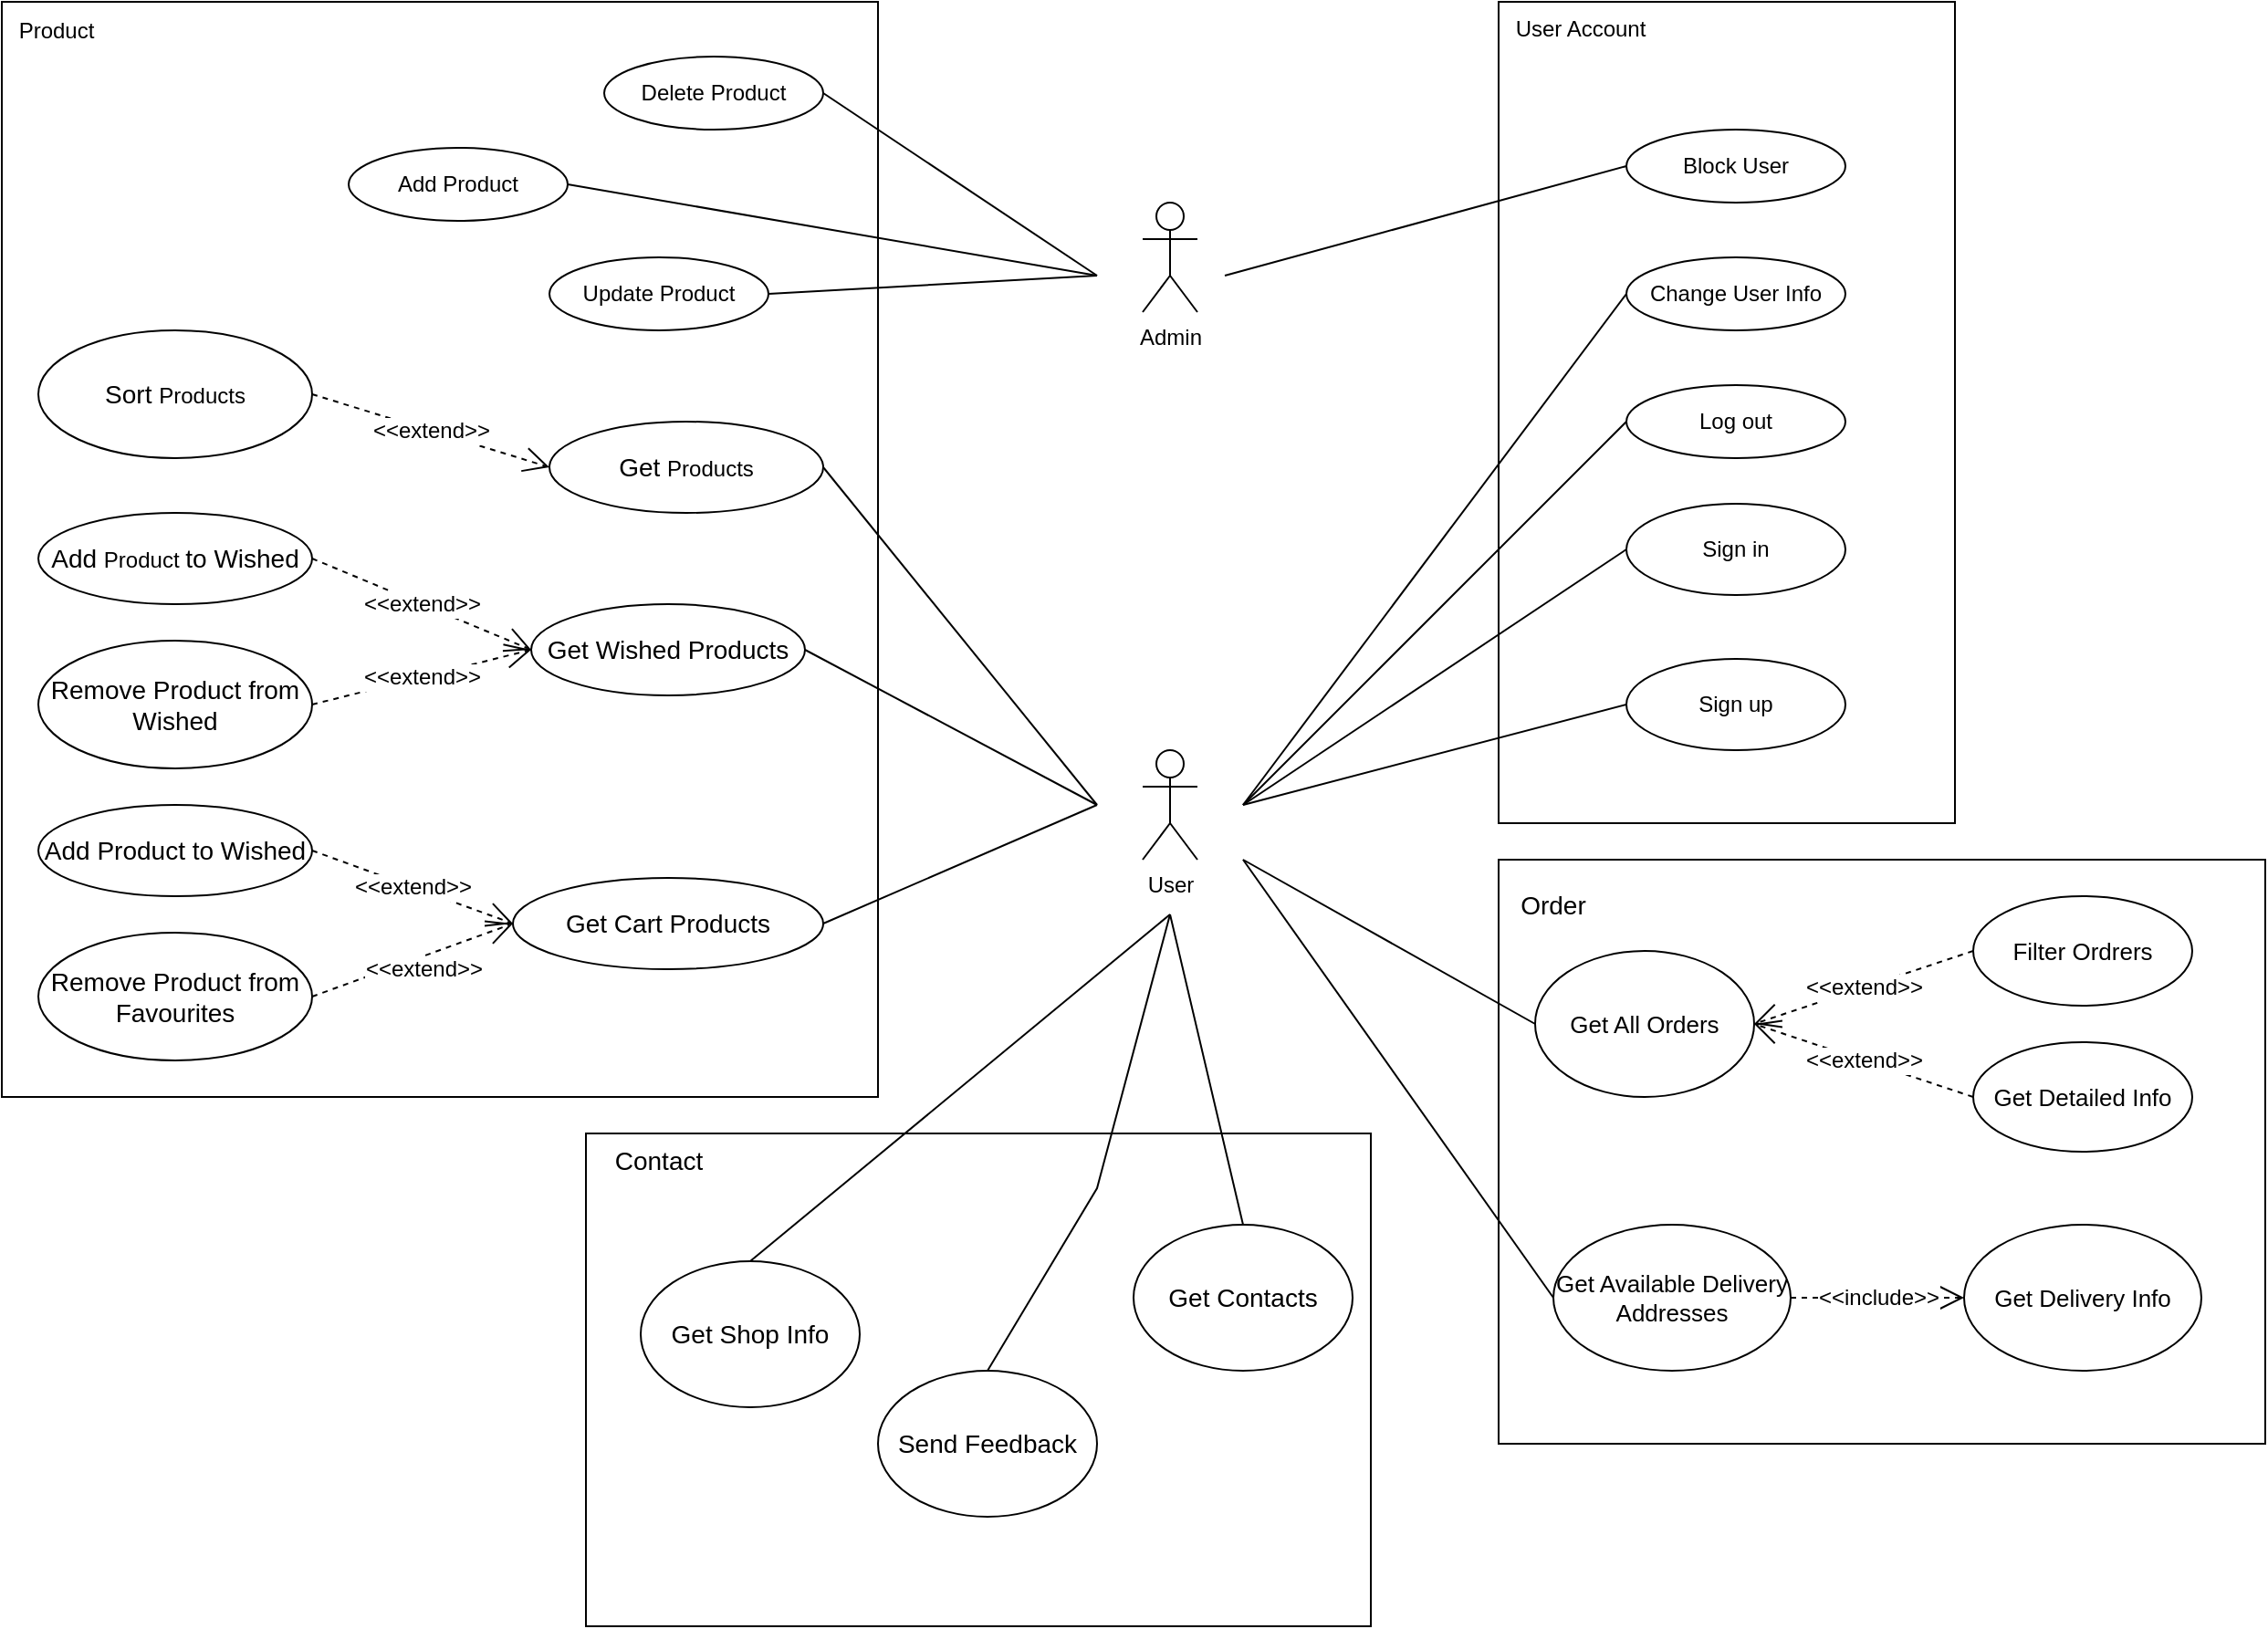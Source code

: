 <mxfile version="24.8.3">
  <diagram name="Page-1" id="ym9xCJt2W32C5rDBdn_t">
    <mxGraphModel dx="1434" dy="738" grid="1" gridSize="10" guides="1" tooltips="1" connect="1" arrows="1" fold="1" page="1" pageScale="1" pageWidth="1600" pageHeight="1600" math="0" shadow="0">
      <root>
        <mxCell id="0" />
        <mxCell id="1" parent="0" />
        <mxCell id="DtF0Jnr45TOtMwILKZpX-1" value="User" style="shape=umlActor;verticalLabelPosition=bottom;verticalAlign=top;html=1;outlineConnect=0;" parent="1" vertex="1">
          <mxGeometry x="785" y="660" width="30" height="60" as="geometry" />
        </mxCell>
        <mxCell id="DtF0Jnr45TOtMwILKZpX-2" value="" style="rounded=0;whiteSpace=wrap;html=1;" parent="1" vertex="1">
          <mxGeometry x="480" y="870" width="430" height="270" as="geometry" />
        </mxCell>
        <mxCell id="DtF0Jnr45TOtMwILKZpX-3" value="&lt;div style=&quot;font-size: 14px;&quot;&gt;Contact&lt;/div&gt;" style="text;html=1;align=center;verticalAlign=middle;whiteSpace=wrap;rounded=0;fontSize=14;" parent="1" vertex="1">
          <mxGeometry x="490" y="870" width="60" height="30" as="geometry" />
        </mxCell>
        <mxCell id="DtF0Jnr45TOtMwILKZpX-8" value="Get Contacts" style="ellipse;whiteSpace=wrap;html=1;fontSize=14;" parent="1" vertex="1">
          <mxGeometry x="780" y="920" width="120" height="80" as="geometry" />
        </mxCell>
        <mxCell id="DtF0Jnr45TOtMwILKZpX-10" value="" style="endArrow=none;html=1;rounded=0;exitX=0.5;exitY=0;exitDx=0;exitDy=0;" parent="1" source="DtF0Jnr45TOtMwILKZpX-8" edge="1">
          <mxGeometry width="50" height="50" relative="1" as="geometry">
            <mxPoint x="790" y="800" as="sourcePoint" />
            <mxPoint x="800" y="750" as="targetPoint" />
          </mxGeometry>
        </mxCell>
        <mxCell id="DtF0Jnr45TOtMwILKZpX-11" value="" style="rounded=0;whiteSpace=wrap;html=1;" parent="1" vertex="1">
          <mxGeometry x="160" y="250" width="480" height="600" as="geometry" />
        </mxCell>
        <mxCell id="DtF0Jnr45TOtMwILKZpX-12" value="&lt;span style=&quot;font-size: 12px;&quot;&gt;Product&lt;/span&gt;" style="text;html=1;align=center;verticalAlign=middle;whiteSpace=wrap;rounded=0;fontSize=14;" parent="1" vertex="1">
          <mxGeometry x="160" y="250" width="60" height="30" as="geometry" />
        </mxCell>
        <mxCell id="DtF0Jnr45TOtMwILKZpX-13" value="Get Wished Products" style="ellipse;whiteSpace=wrap;html=1;fontSize=14;" parent="1" vertex="1">
          <mxGeometry x="450" y="580" width="150" height="50" as="geometry" />
        </mxCell>
        <mxCell id="DtF0Jnr45TOtMwILKZpX-18" value="Get Cart Products" style="ellipse;whiteSpace=wrap;html=1;fontSize=14;" parent="1" vertex="1">
          <mxGeometry x="440" y="730" width="170" height="50" as="geometry" />
        </mxCell>
        <mxCell id="DtF0Jnr45TOtMwILKZpX-19" value="Add &lt;span style=&quot;font-size: 12px;&quot;&gt;Product&amp;nbsp;&lt;/span&gt;to Wished" style="ellipse;whiteSpace=wrap;html=1;fontSize=14;" parent="1" vertex="1">
          <mxGeometry x="180" y="530" width="150" height="50" as="geometry" />
        </mxCell>
        <mxCell id="DtF0Jnr45TOtMwILKZpX-20" value="Remove Product from Wished" style="ellipse;whiteSpace=wrap;html=1;fontSize=14;" parent="1" vertex="1">
          <mxGeometry x="180" y="600" width="150" height="70" as="geometry" />
        </mxCell>
        <mxCell id="DtF0Jnr45TOtMwILKZpX-22" value="&amp;lt;&amp;lt;extend&amp;gt;&amp;gt;" style="endArrow=open;endSize=12;dashed=1;html=1;rounded=0;exitX=1;exitY=0.5;exitDx=0;exitDy=0;entryX=0;entryY=0.5;entryDx=0;entryDy=0;fontSize=12;" parent="1" source="DtF0Jnr45TOtMwILKZpX-20" target="DtF0Jnr45TOtMwILKZpX-13" edge="1">
          <mxGeometry width="160" relative="1" as="geometry">
            <mxPoint x="410" y="730" as="sourcePoint" />
            <mxPoint x="570" y="730" as="targetPoint" />
          </mxGeometry>
        </mxCell>
        <mxCell id="DtF0Jnr45TOtMwILKZpX-23" value="&amp;lt;&amp;lt;extend&amp;gt;&amp;gt;" style="endArrow=open;endSize=12;dashed=1;html=1;rounded=0;exitX=1;exitY=0.5;exitDx=0;exitDy=0;entryX=0;entryY=0.5;entryDx=0;entryDy=0;fontSize=12;" parent="1" source="DtF0Jnr45TOtMwILKZpX-19" target="DtF0Jnr45TOtMwILKZpX-13" edge="1">
          <mxGeometry width="160" relative="1" as="geometry">
            <mxPoint x="370" y="560" as="sourcePoint" />
            <mxPoint x="450" y="490" as="targetPoint" />
          </mxGeometry>
        </mxCell>
        <mxCell id="DtF0Jnr45TOtMwILKZpX-24" value="Add Product to Wished" style="ellipse;whiteSpace=wrap;html=1;fontSize=14;" parent="1" vertex="1">
          <mxGeometry x="180" y="690" width="150" height="50" as="geometry" />
        </mxCell>
        <mxCell id="DtF0Jnr45TOtMwILKZpX-25" value="Remove Product from Favourites" style="ellipse;whiteSpace=wrap;html=1;fontSize=14;" parent="1" vertex="1">
          <mxGeometry x="180" y="760" width="150" height="70" as="geometry" />
        </mxCell>
        <mxCell id="DtF0Jnr45TOtMwILKZpX-26" value="&amp;lt;&amp;lt;extend&amp;gt;&amp;gt;" style="endArrow=open;endSize=12;dashed=1;html=1;rounded=0;entryX=0;entryY=0.5;entryDx=0;entryDy=0;fontSize=12;exitX=1;exitY=0.5;exitDx=0;exitDy=0;" parent="1" source="DtF0Jnr45TOtMwILKZpX-24" target="DtF0Jnr45TOtMwILKZpX-18" edge="1">
          <mxGeometry width="160" relative="1" as="geometry">
            <mxPoint x="390" y="645" as="sourcePoint" />
            <mxPoint x="460" y="615" as="targetPoint" />
          </mxGeometry>
        </mxCell>
        <mxCell id="DtF0Jnr45TOtMwILKZpX-28" value="&amp;lt;&amp;lt;extend&amp;gt;&amp;gt;" style="endArrow=open;endSize=12;dashed=1;html=1;rounded=0;entryX=0;entryY=0.5;entryDx=0;entryDy=0;fontSize=12;exitX=1;exitY=0.5;exitDx=0;exitDy=0;" parent="1" source="DtF0Jnr45TOtMwILKZpX-25" target="DtF0Jnr45TOtMwILKZpX-18" edge="1">
          <mxGeometry x="0.051" y="-6" width="160" relative="1" as="geometry">
            <mxPoint x="390" y="725" as="sourcePoint" />
            <mxPoint x="450" y="765" as="targetPoint" />
            <mxPoint x="1" as="offset" />
          </mxGeometry>
        </mxCell>
        <mxCell id="DtF0Jnr45TOtMwILKZpX-33" value="Get&amp;nbsp;&lt;span style=&quot;font-size: 12px;&quot;&gt;Products&lt;/span&gt;" style="ellipse;whiteSpace=wrap;html=1;fontSize=14;" parent="1" vertex="1">
          <mxGeometry x="460" y="480" width="150" height="50" as="geometry" />
        </mxCell>
        <mxCell id="DtF0Jnr45TOtMwILKZpX-35" value="Sort&amp;nbsp;&lt;span style=&quot;font-size: 12px;&quot;&gt;Products&lt;/span&gt;" style="ellipse;whiteSpace=wrap;html=1;fontSize=14;" parent="1" vertex="1">
          <mxGeometry x="180" y="430" width="150" height="70" as="geometry" />
        </mxCell>
        <mxCell id="DtF0Jnr45TOtMwILKZpX-36" value="&amp;lt;&amp;lt;extend&amp;gt;&amp;gt;" style="endArrow=open;endSize=12;dashed=1;html=1;rounded=0;exitX=1;exitY=0.5;exitDx=0;exitDy=0;entryX=0;entryY=0.5;entryDx=0;entryDy=0;fontSize=12;" parent="1" source="DtF0Jnr45TOtMwILKZpX-35" target="DtF0Jnr45TOtMwILKZpX-33" edge="1">
          <mxGeometry width="160" relative="1" as="geometry">
            <mxPoint x="410" y="560" as="sourcePoint" />
            <mxPoint x="570" y="560" as="targetPoint" />
          </mxGeometry>
        </mxCell>
        <mxCell id="DtF0Jnr45TOtMwILKZpX-38" value="Admin" style="shape=umlActor;verticalLabelPosition=bottom;verticalAlign=top;html=1;" parent="1" vertex="1">
          <mxGeometry x="785" y="360" width="30" height="60" as="geometry" />
        </mxCell>
        <mxCell id="DtF0Jnr45TOtMwILKZpX-41" value="Delete Product" style="ellipse;whiteSpace=wrap;html=1;" parent="1" vertex="1">
          <mxGeometry x="490" y="280" width="120" height="40" as="geometry" />
        </mxCell>
        <mxCell id="DtF0Jnr45TOtMwILKZpX-42" value="Add Product" style="ellipse;whiteSpace=wrap;html=1;" parent="1" vertex="1">
          <mxGeometry x="350" y="330" width="120" height="40" as="geometry" />
        </mxCell>
        <mxCell id="DtF0Jnr45TOtMwILKZpX-43" value="Update Product" style="ellipse;whiteSpace=wrap;html=1;" parent="1" vertex="1">
          <mxGeometry x="460" y="390" width="120" height="40" as="geometry" />
        </mxCell>
        <mxCell id="DtF0Jnr45TOtMwILKZpX-44" value="" style="endArrow=none;html=1;rounded=0;exitX=1;exitY=0.5;exitDx=0;exitDy=0;" parent="1" source="DtF0Jnr45TOtMwILKZpX-18" edge="1">
          <mxGeometry width="50" height="50" relative="1" as="geometry">
            <mxPoint x="720" y="930" as="sourcePoint" />
            <mxPoint x="760" y="690" as="targetPoint" />
          </mxGeometry>
        </mxCell>
        <mxCell id="DtF0Jnr45TOtMwILKZpX-45" value="" style="endArrow=none;html=1;rounded=0;exitX=1;exitY=0.5;exitDx=0;exitDy=0;" parent="1" source="DtF0Jnr45TOtMwILKZpX-13" edge="1">
          <mxGeometry width="50" height="50" relative="1" as="geometry">
            <mxPoint x="620" y="765" as="sourcePoint" />
            <mxPoint x="760" y="690" as="targetPoint" />
          </mxGeometry>
        </mxCell>
        <mxCell id="DtF0Jnr45TOtMwILKZpX-46" value="" style="endArrow=none;html=1;rounded=0;exitX=1;exitY=0.5;exitDx=0;exitDy=0;" parent="1" source="DtF0Jnr45TOtMwILKZpX-33" edge="1">
          <mxGeometry width="50" height="50" relative="1" as="geometry">
            <mxPoint x="610" y="615" as="sourcePoint" />
            <mxPoint x="760" y="690" as="targetPoint" />
          </mxGeometry>
        </mxCell>
        <mxCell id="DtF0Jnr45TOtMwILKZpX-47" value="" style="endArrow=none;html=1;rounded=0;entryX=1;entryY=0.5;entryDx=0;entryDy=0;" parent="1" target="DtF0Jnr45TOtMwILKZpX-41" edge="1">
          <mxGeometry width="50" height="50" relative="1" as="geometry">
            <mxPoint x="760" y="400" as="sourcePoint" />
            <mxPoint x="760" y="340" as="targetPoint" />
          </mxGeometry>
        </mxCell>
        <mxCell id="DtF0Jnr45TOtMwILKZpX-48" value="" style="endArrow=none;html=1;rounded=0;entryX=1;entryY=0.5;entryDx=0;entryDy=0;" parent="1" target="DtF0Jnr45TOtMwILKZpX-42" edge="1">
          <mxGeometry width="50" height="50" relative="1" as="geometry">
            <mxPoint x="760" y="400" as="sourcePoint" />
            <mxPoint x="600" y="300" as="targetPoint" />
          </mxGeometry>
        </mxCell>
        <mxCell id="DtF0Jnr45TOtMwILKZpX-49" value="" style="endArrow=none;html=1;rounded=0;entryX=1;entryY=0.5;entryDx=0;entryDy=0;" parent="1" target="DtF0Jnr45TOtMwILKZpX-43" edge="1">
          <mxGeometry width="50" height="50" relative="1" as="geometry">
            <mxPoint x="760" y="400" as="sourcePoint" />
            <mxPoint x="620" y="390" as="targetPoint" />
          </mxGeometry>
        </mxCell>
        <mxCell id="DtF0Jnr45TOtMwILKZpX-50" value="" style="rounded=0;whiteSpace=wrap;html=1;" parent="1" vertex="1">
          <mxGeometry x="980" y="250" width="250" height="450" as="geometry" />
        </mxCell>
        <mxCell id="DtF0Jnr45TOtMwILKZpX-51" value="Sign up" style="ellipse;whiteSpace=wrap;html=1;" parent="1" vertex="1">
          <mxGeometry x="1050" y="610" width="120" height="50" as="geometry" />
        </mxCell>
        <mxCell id="DtF0Jnr45TOtMwILKZpX-58" value="Sign in" style="ellipse;whiteSpace=wrap;html=1;" parent="1" vertex="1">
          <mxGeometry x="1050" y="525" width="120" height="50" as="geometry" />
        </mxCell>
        <mxCell id="DtF0Jnr45TOtMwILKZpX-63" value="Log out" style="ellipse;whiteSpace=wrap;html=1;" parent="1" vertex="1">
          <mxGeometry x="1050" y="460" width="120" height="40" as="geometry" />
        </mxCell>
        <mxCell id="DtF0Jnr45TOtMwILKZpX-64" value="Change User Info" style="ellipse;whiteSpace=wrap;html=1;" parent="1" vertex="1">
          <mxGeometry x="1050" y="390" width="120" height="40" as="geometry" />
        </mxCell>
        <mxCell id="DtF0Jnr45TOtMwILKZpX-65" value="" style="endArrow=none;html=1;rounded=0;entryX=0;entryY=0.5;entryDx=0;entryDy=0;" parent="1" target="DtF0Jnr45TOtMwILKZpX-64" edge="1">
          <mxGeometry width="50" height="50" relative="1" as="geometry">
            <mxPoint x="840" y="690" as="sourcePoint" />
            <mxPoint x="910" y="600" as="targetPoint" />
          </mxGeometry>
        </mxCell>
        <mxCell id="DtF0Jnr45TOtMwILKZpX-66" value="" style="endArrow=none;html=1;rounded=0;exitX=0;exitY=0.5;exitDx=0;exitDy=0;" parent="1" source="DtF0Jnr45TOtMwILKZpX-63" edge="1">
          <mxGeometry width="50" height="50" relative="1" as="geometry">
            <mxPoint x="860" y="600" as="sourcePoint" />
            <mxPoint x="840" y="690" as="targetPoint" />
          </mxGeometry>
        </mxCell>
        <mxCell id="DtF0Jnr45TOtMwILKZpX-67" value="" style="endArrow=none;html=1;rounded=0;entryX=0;entryY=0.5;entryDx=0;entryDy=0;" parent="1" target="DtF0Jnr45TOtMwILKZpX-58" edge="1">
          <mxGeometry width="50" height="50" relative="1" as="geometry">
            <mxPoint x="840" y="690" as="sourcePoint" />
            <mxPoint x="880" y="570" as="targetPoint" />
          </mxGeometry>
        </mxCell>
        <mxCell id="DtF0Jnr45TOtMwILKZpX-68" value="" style="endArrow=none;html=1;rounded=0;entryX=0;entryY=0.5;entryDx=0;entryDy=0;" parent="1" target="DtF0Jnr45TOtMwILKZpX-51" edge="1">
          <mxGeometry width="50" height="50" relative="1" as="geometry">
            <mxPoint x="840" y="690" as="sourcePoint" />
            <mxPoint x="880" y="590" as="targetPoint" />
          </mxGeometry>
        </mxCell>
        <mxCell id="DtF0Jnr45TOtMwILKZpX-69" value="Block User" style="ellipse;whiteSpace=wrap;html=1;" parent="1" vertex="1">
          <mxGeometry x="1050" y="320" width="120" height="40" as="geometry" />
        </mxCell>
        <mxCell id="DtF0Jnr45TOtMwILKZpX-70" value="" style="endArrow=none;html=1;rounded=0;entryX=0;entryY=0.5;entryDx=0;entryDy=0;" parent="1" target="DtF0Jnr45TOtMwILKZpX-69" edge="1">
          <mxGeometry width="50" height="50" relative="1" as="geometry">
            <mxPoint x="830" y="400" as="sourcePoint" />
            <mxPoint x="930" y="290" as="targetPoint" />
          </mxGeometry>
        </mxCell>
        <mxCell id="DtF0Jnr45TOtMwILKZpX-71" value="User Account" style="text;html=1;align=center;verticalAlign=middle;whiteSpace=wrap;rounded=0;" parent="1" vertex="1">
          <mxGeometry x="980" y="250" width="90" height="30" as="geometry" />
        </mxCell>
        <mxCell id="DtF0Jnr45TOtMwILKZpX-73" value="" style="rounded=0;whiteSpace=wrap;html=1;" parent="1" vertex="1">
          <mxGeometry x="980" y="720" width="420" height="320" as="geometry" />
        </mxCell>
        <mxCell id="DtF0Jnr45TOtMwILKZpX-74" value="Order" style="text;html=1;align=center;verticalAlign=middle;whiteSpace=wrap;rounded=0;fontSize=14;" parent="1" vertex="1">
          <mxGeometry x="980" y="730" width="60" height="30" as="geometry" />
        </mxCell>
        <mxCell id="DtF0Jnr45TOtMwILKZpX-77" value="Get All Orders" style="ellipse;whiteSpace=wrap;html=1;fontSize=13;" parent="1" vertex="1">
          <mxGeometry x="1000" y="770" width="120" height="80" as="geometry" />
        </mxCell>
        <mxCell id="DtF0Jnr45TOtMwILKZpX-78" value="Filter Ordrers" style="ellipse;whiteSpace=wrap;html=1;fontSize=13;" parent="1" vertex="1">
          <mxGeometry x="1240" y="740" width="120" height="60" as="geometry" />
        </mxCell>
        <mxCell id="DtF0Jnr45TOtMwILKZpX-56" value="&amp;lt;&amp;lt;extend&amp;gt;&amp;gt;" style="endArrow=open;endSize=12;dashed=1;html=1;rounded=0;exitX=0;exitY=0.5;exitDx=0;exitDy=0;entryX=1;entryY=0.5;entryDx=0;entryDy=0;fontSize=12;" parent="1" source="DtF0Jnr45TOtMwILKZpX-78" target="DtF0Jnr45TOtMwILKZpX-77" edge="1">
          <mxGeometry width="160" relative="1" as="geometry">
            <mxPoint x="710" y="550" as="sourcePoint" />
            <mxPoint x="870" y="550" as="targetPoint" />
          </mxGeometry>
        </mxCell>
        <mxCell id="DtF0Jnr45TOtMwILKZpX-79" value="Get Available Delivery Addresses" style="ellipse;whiteSpace=wrap;html=1;fontSize=13;" parent="1" vertex="1">
          <mxGeometry x="1010" y="920" width="130" height="80" as="geometry" />
        </mxCell>
        <mxCell id="DtF0Jnr45TOtMwILKZpX-80" value="Get Delivery Info" style="ellipse;whiteSpace=wrap;html=1;fontSize=13;" parent="1" vertex="1">
          <mxGeometry x="1235" y="920" width="130" height="80" as="geometry" />
        </mxCell>
        <mxCell id="DtF0Jnr45TOtMwILKZpX-81" value="&amp;lt;&amp;lt;include&amp;gt;&amp;gt;" style="endArrow=open;endSize=12;dashed=1;html=1;rounded=0;exitX=1;exitY=0.5;exitDx=0;exitDy=0;entryX=0;entryY=0.5;entryDx=0;entryDy=0;fontSize=12;" parent="1" source="DtF0Jnr45TOtMwILKZpX-79" target="DtF0Jnr45TOtMwILKZpX-80" edge="1">
          <mxGeometry width="160" relative="1" as="geometry">
            <mxPoint x="1250" y="820" as="sourcePoint" />
            <mxPoint x="1130" y="820" as="targetPoint" />
          </mxGeometry>
        </mxCell>
        <mxCell id="DtF0Jnr45TOtMwILKZpX-82" value="" style="endArrow=none;html=1;rounded=0;entryX=0;entryY=0.5;entryDx=0;entryDy=0;" parent="1" target="DtF0Jnr45TOtMwILKZpX-77" edge="1">
          <mxGeometry width="50" height="50" relative="1" as="geometry">
            <mxPoint x="840" y="720" as="sourcePoint" />
            <mxPoint x="940" y="730" as="targetPoint" />
          </mxGeometry>
        </mxCell>
        <mxCell id="DtF0Jnr45TOtMwILKZpX-83" value="" style="endArrow=none;html=1;rounded=0;entryX=0;entryY=0.5;entryDx=0;entryDy=0;" parent="1" target="DtF0Jnr45TOtMwILKZpX-79" edge="1">
          <mxGeometry width="50" height="50" relative="1" as="geometry">
            <mxPoint x="840" y="720" as="sourcePoint" />
            <mxPoint x="990" y="840" as="targetPoint" />
          </mxGeometry>
        </mxCell>
        <mxCell id="DtF0Jnr45TOtMwILKZpX-84" value="Get Shop Info" style="ellipse;whiteSpace=wrap;html=1;fontSize=14;" parent="1" vertex="1">
          <mxGeometry x="510" y="940" width="120" height="80" as="geometry" />
        </mxCell>
        <mxCell id="DtF0Jnr45TOtMwILKZpX-85" value="Send Feedback" style="ellipse;whiteSpace=wrap;html=1;fontSize=14;" parent="1" vertex="1">
          <mxGeometry x="640" y="1000" width="120" height="80" as="geometry" />
        </mxCell>
        <mxCell id="DtF0Jnr45TOtMwILKZpX-86" value="" style="endArrow=none;html=1;rounded=0;exitX=0.5;exitY=0;exitDx=0;exitDy=0;" parent="1" source="DtF0Jnr45TOtMwILKZpX-84" edge="1">
          <mxGeometry width="50" height="50" relative="1" as="geometry">
            <mxPoint x="580" y="930" as="sourcePoint" />
            <mxPoint x="800" y="750" as="targetPoint" />
          </mxGeometry>
        </mxCell>
        <mxCell id="DtF0Jnr45TOtMwILKZpX-87" value="" style="endArrow=none;html=1;rounded=0;exitX=0.5;exitY=0;exitDx=0;exitDy=0;" parent="1" source="DtF0Jnr45TOtMwILKZpX-85" edge="1">
          <mxGeometry width="50" height="50" relative="1" as="geometry">
            <mxPoint x="620" y="1020" as="sourcePoint" />
            <mxPoint x="800" y="750" as="targetPoint" />
            <Array as="points">
              <mxPoint x="760" y="900" />
            </Array>
          </mxGeometry>
        </mxCell>
        <mxCell id="DtF0Jnr45TOtMwILKZpX-88" value="Get Detailed Info" style="ellipse;whiteSpace=wrap;html=1;fontSize=13;" parent="1" vertex="1">
          <mxGeometry x="1240" y="820" width="120" height="60" as="geometry" />
        </mxCell>
        <mxCell id="DtF0Jnr45TOtMwILKZpX-89" value="&amp;lt;&amp;lt;extend&amp;gt;&amp;gt;" style="endArrow=open;endSize=12;dashed=1;html=1;rounded=0;exitX=0;exitY=0.5;exitDx=0;exitDy=0;fontSize=12;" parent="1" source="DtF0Jnr45TOtMwILKZpX-88" edge="1">
          <mxGeometry width="160" relative="1" as="geometry">
            <mxPoint x="710" y="620" as="sourcePoint" />
            <mxPoint x="1120" y="810" as="targetPoint" />
          </mxGeometry>
        </mxCell>
      </root>
    </mxGraphModel>
  </diagram>
</mxfile>
